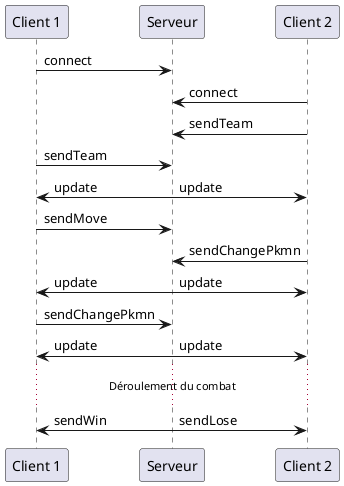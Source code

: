 @startuml
!pragma teoz true
'https://plantuml.com/sequence-diagram

participant "Client 1" as c1
participant Serveur as s
participant "Client 2" as c2

c1 -> s : connect
c2 -> s : connect
c2 -> s : sendTeam
c1 -> s : sendTeam
s -> c1 : update
& s -> c2 : update
c1 -> s : sendMove
c2 -> s : sendChangePkmn
s -> c1 : update
& s -> c2 : update
c1 -> s : sendChangePkmn
s -> c1 : update
& s -> c2 : update
... Déroulement du combat ...
s -> c1 : sendWin
& s -> c2 : sendLose
@enduml